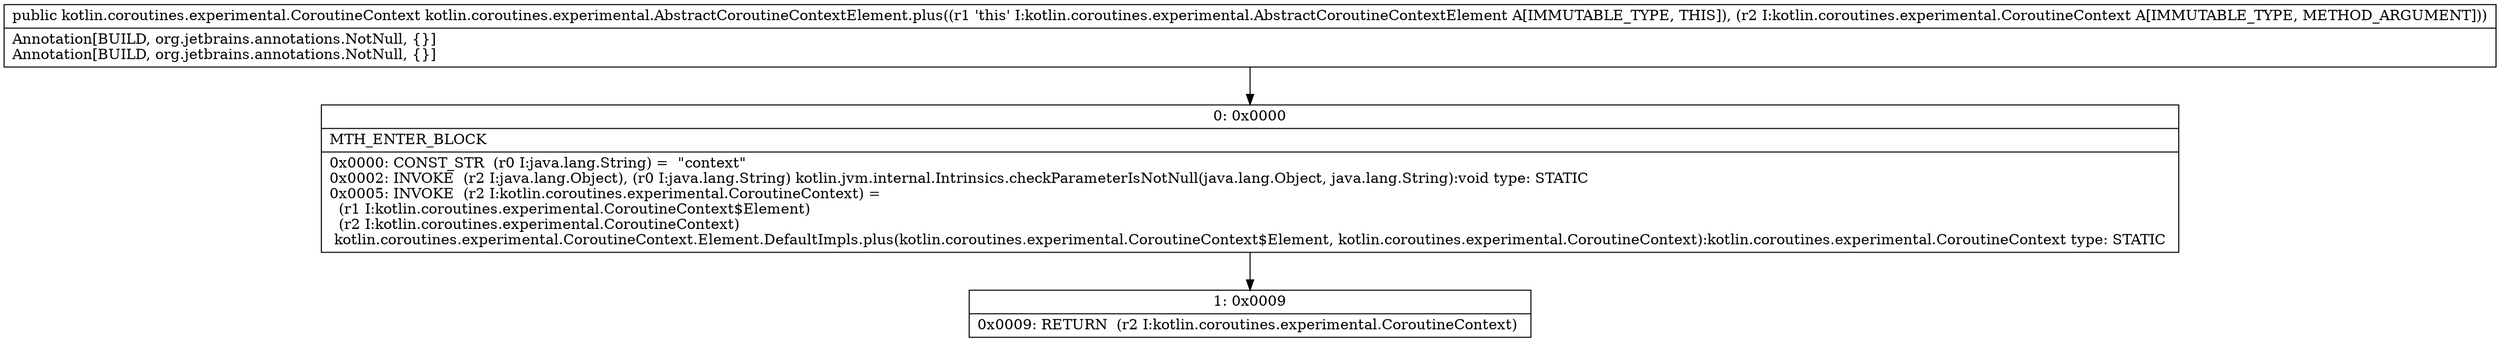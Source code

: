 digraph "CFG forkotlin.coroutines.experimental.AbstractCoroutineContextElement.plus(Lkotlin\/coroutines\/experimental\/CoroutineContext;)Lkotlin\/coroutines\/experimental\/CoroutineContext;" {
Node_0 [shape=record,label="{0\:\ 0x0000|MTH_ENTER_BLOCK\l|0x0000: CONST_STR  (r0 I:java.lang.String) =  \"context\" \l0x0002: INVOKE  (r2 I:java.lang.Object), (r0 I:java.lang.String) kotlin.jvm.internal.Intrinsics.checkParameterIsNotNull(java.lang.Object, java.lang.String):void type: STATIC \l0x0005: INVOKE  (r2 I:kotlin.coroutines.experimental.CoroutineContext) = \l  (r1 I:kotlin.coroutines.experimental.CoroutineContext$Element)\l  (r2 I:kotlin.coroutines.experimental.CoroutineContext)\l kotlin.coroutines.experimental.CoroutineContext.Element.DefaultImpls.plus(kotlin.coroutines.experimental.CoroutineContext$Element, kotlin.coroutines.experimental.CoroutineContext):kotlin.coroutines.experimental.CoroutineContext type: STATIC \l}"];
Node_1 [shape=record,label="{1\:\ 0x0009|0x0009: RETURN  (r2 I:kotlin.coroutines.experimental.CoroutineContext) \l}"];
MethodNode[shape=record,label="{public kotlin.coroutines.experimental.CoroutineContext kotlin.coroutines.experimental.AbstractCoroutineContextElement.plus((r1 'this' I:kotlin.coroutines.experimental.AbstractCoroutineContextElement A[IMMUTABLE_TYPE, THIS]), (r2 I:kotlin.coroutines.experimental.CoroutineContext A[IMMUTABLE_TYPE, METHOD_ARGUMENT]))  | Annotation[BUILD, org.jetbrains.annotations.NotNull, \{\}]\lAnnotation[BUILD, org.jetbrains.annotations.NotNull, \{\}]\l}"];
MethodNode -> Node_0;
Node_0 -> Node_1;
}


